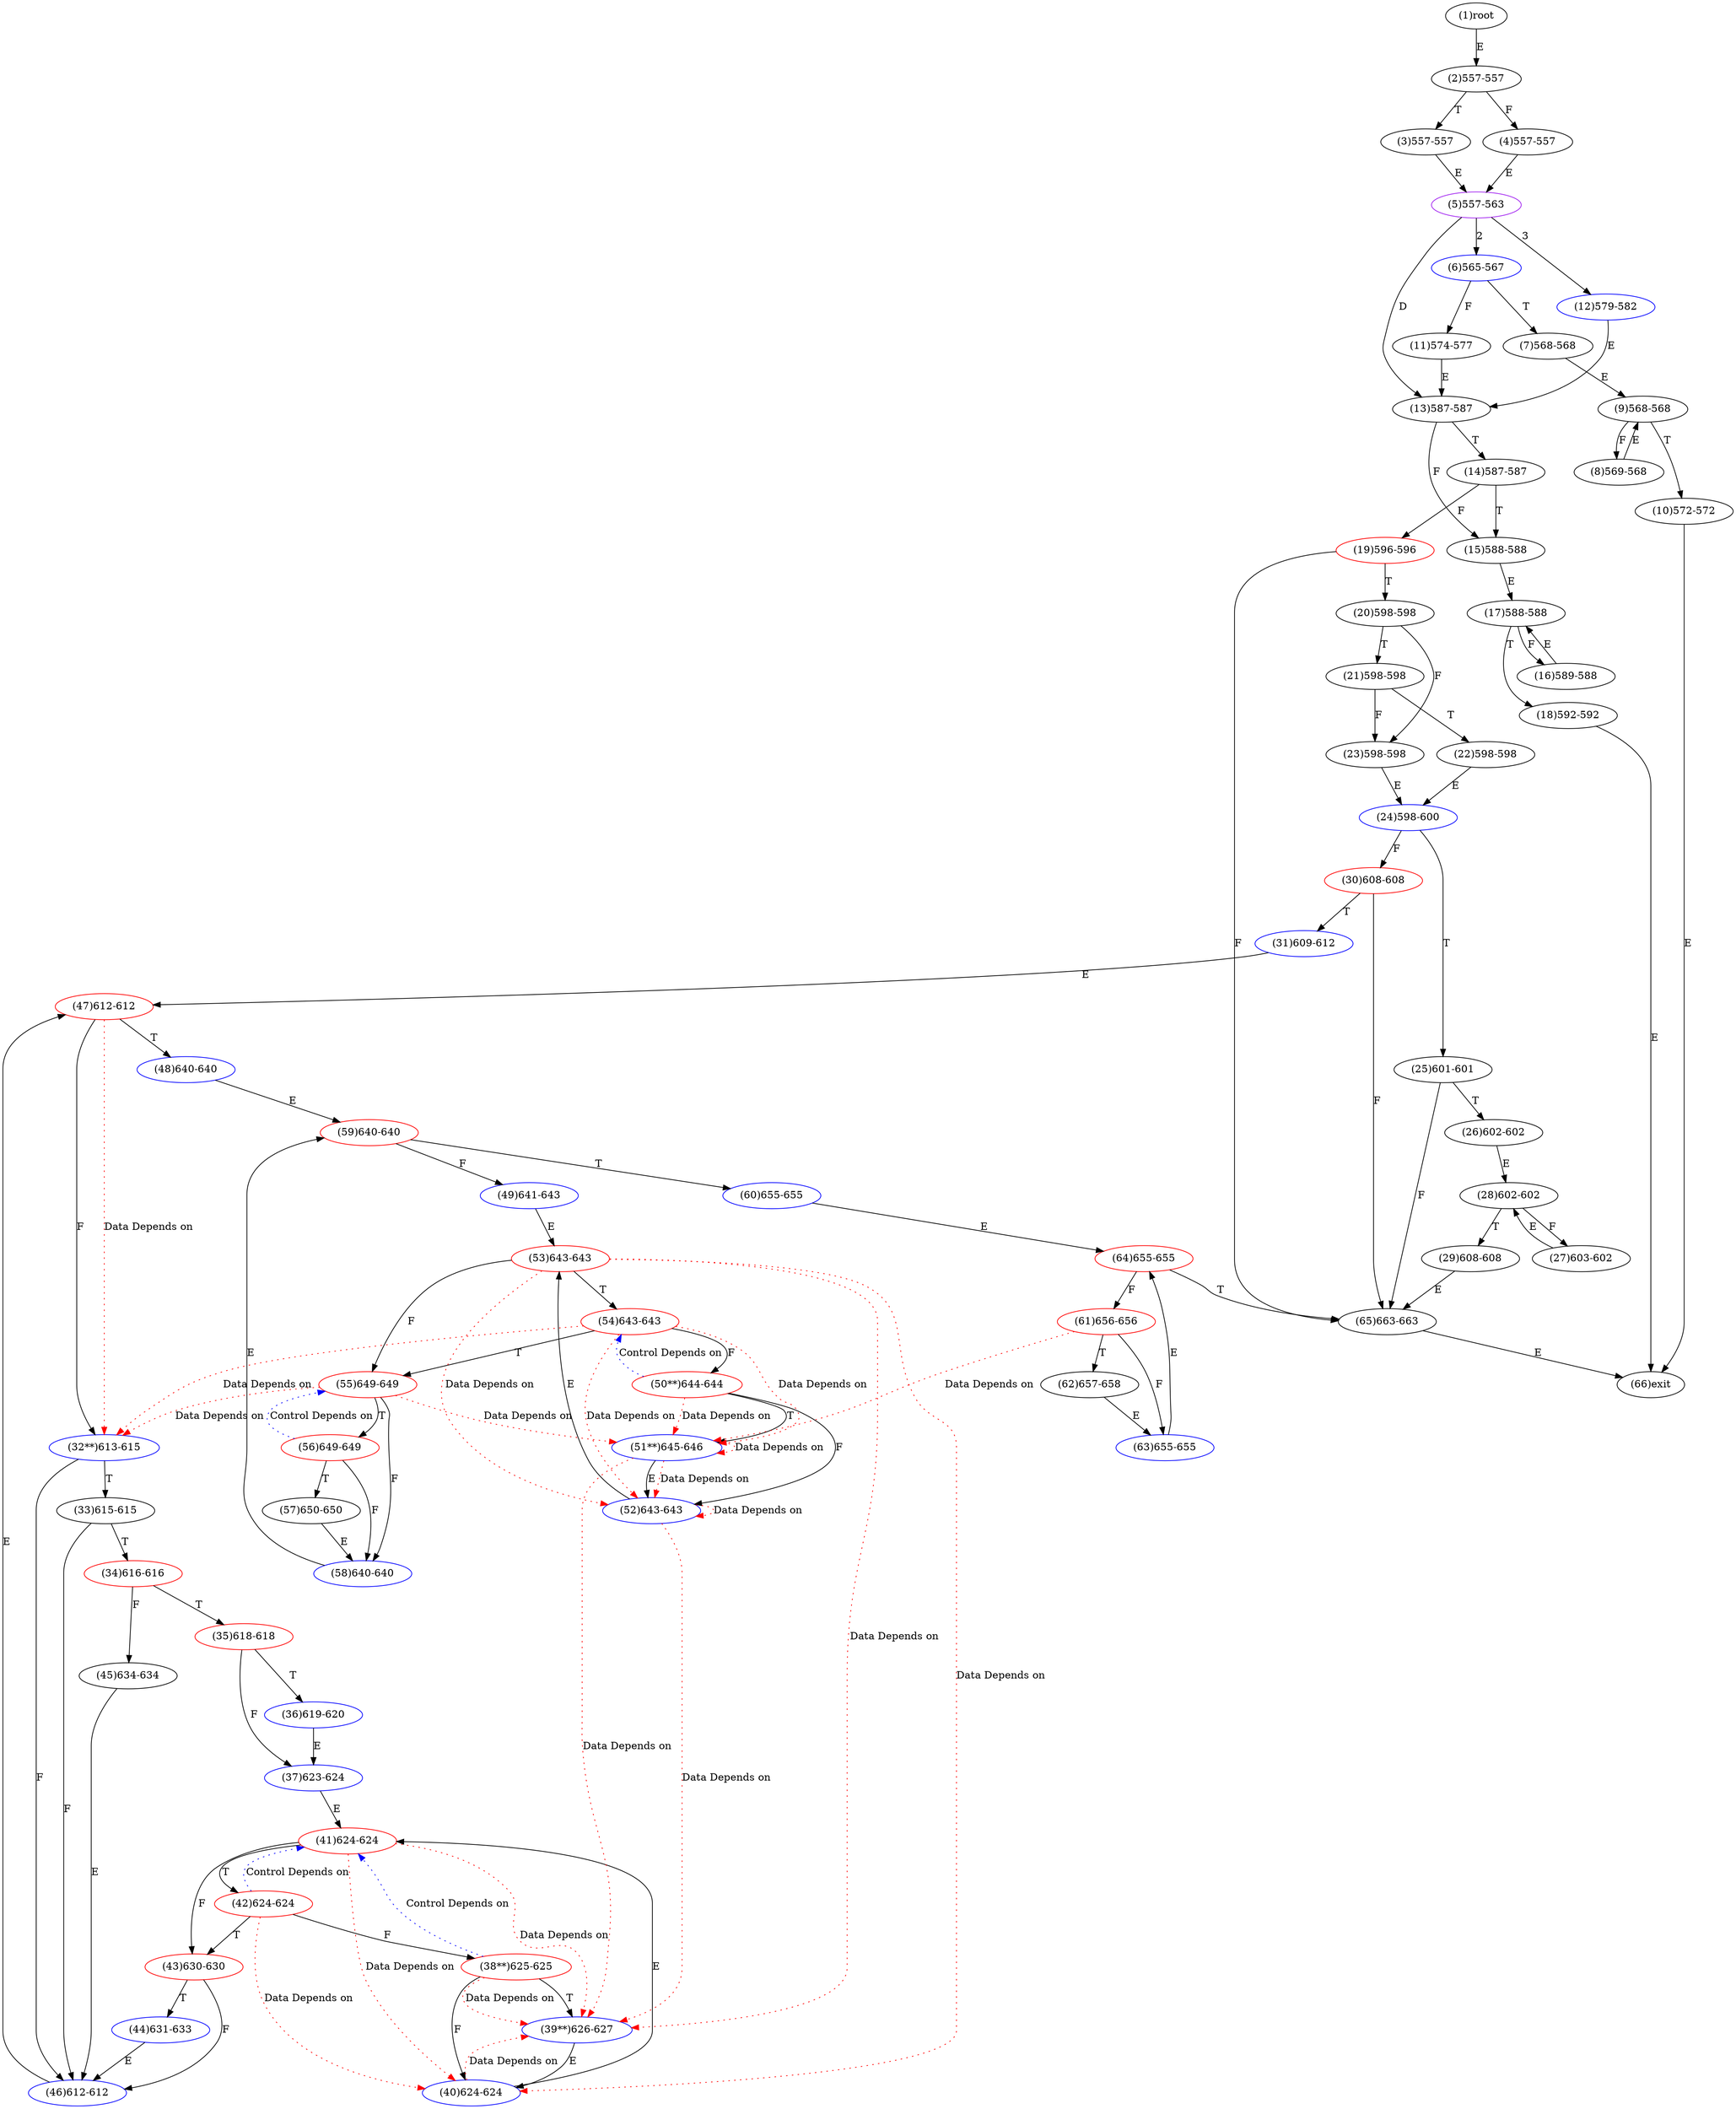 digraph "" { 
1[ label="(1)root"];
2[ label="(2)557-557"];
3[ label="(3)557-557"];
4[ label="(4)557-557"];
5[ label="(5)557-563",color=purple];
6[ label="(6)565-567",color=blue];
7[ label="(7)568-568"];
8[ label="(8)569-568"];
9[ label="(9)568-568"];
10[ label="(10)572-572"];
11[ label="(11)574-577"];
12[ label="(12)579-582",color=blue];
13[ label="(13)587-587"];
14[ label="(14)587-587"];
15[ label="(15)588-588"];
17[ label="(17)588-588"];
16[ label="(16)589-588"];
19[ label="(19)596-596",color=red];
18[ label="(18)592-592"];
21[ label="(21)598-598"];
20[ label="(20)598-598"];
23[ label="(23)598-598"];
22[ label="(22)598-598"];
25[ label="(25)601-601"];
24[ label="(24)598-600",color=blue];
27[ label="(27)603-602"];
26[ label="(26)602-602"];
29[ label="(29)608-608"];
28[ label="(28)602-602"];
31[ label="(31)609-612",color=blue];
30[ label="(30)608-608",color=red];
34[ label="(34)616-616",color=red];
35[ label="(35)618-618",color=red];
32[ label="(32**)613-615",color=blue];
33[ label="(33)615-615"];
38[ label="(38**)625-625",color=red];
39[ label="(39**)626-627",color=blue];
36[ label="(36)619-620",color=blue];
37[ label="(37)623-624",color=blue];
42[ label="(42)624-624",color=red];
43[ label="(43)630-630",color=red];
40[ label="(40)624-624",color=blue];
41[ label="(41)624-624",color=red];
46[ label="(46)612-612",color=blue];
47[ label="(47)612-612",color=red];
44[ label="(44)631-633",color=blue];
45[ label="(45)634-634"];
51[ label="(51**)645-646",color=blue];
50[ label="(50**)644-644",color=red];
49[ label="(49)641-643",color=blue];
48[ label="(48)640-640",color=blue];
55[ label="(55)649-649",color=red];
54[ label="(54)643-643",color=red];
53[ label="(53)643-643",color=red];
52[ label="(52)643-643",color=blue];
59[ label="(59)640-640",color=red];
58[ label="(58)640-640",color=blue];
57[ label="(57)650-650"];
56[ label="(56)649-649",color=red];
63[ label="(63)655-655",color=blue];
62[ label="(62)657-658"];
61[ label="(61)656-656",color=red];
60[ label="(60)655-655",color=blue];
64[ label="(64)655-655",color=red];
65[ label="(65)663-663"];
66[ label="(66)exit"];
1->2[ label="E"];
2->4[ label="F"];
2->3[ label="T"];
3->5[ label="E"];
4->5[ label="E"];
5->6[ label="2"];
5->12[ label="3"];
5->13[ label="D"];
6->11[ label="F"];
6->7[ label="T"];
7->9[ label="E"];
8->9[ label="E"];
9->8[ label="F"];
9->10[ label="T"];
10->66[ label="E"];
11->13[ label="E"];
12->13[ label="E"];
13->15[ label="F"];
13->14[ label="T"];
14->19[ label="F"];
14->15[ label="T"];
15->17[ label="E"];
16->17[ label="E"];
17->16[ label="F"];
17->18[ label="T"];
18->66[ label="E"];
19->65[ label="F"];
19->20[ label="T"];
20->23[ label="F"];
20->21[ label="T"];
21->23[ label="F"];
21->22[ label="T"];
22->24[ label="E"];
23->24[ label="E"];
24->30[ label="F"];
24->25[ label="T"];
25->65[ label="F"];
25->26[ label="T"];
26->28[ label="E"];
27->28[ label="E"];
28->27[ label="F"];
28->29[ label="T"];
29->65[ label="E"];
30->65[ label="F"];
30->31[ label="T"];
31->47[ label="E"];
32->46[ label="F"];
32->33[ label="T"];
33->46[ label="F"];
33->34[ label="T"];
34->45[ label="F"];
34->35[ label="T"];
35->37[ label="F"];
35->36[ label="T"];
36->37[ label="E"];
37->41[ label="E"];
38->40[ label="F"];
38->39[ label="T"];
39->40[ label="E"];
40->41[ label="E"];
41->43[ label="F"];
41->42[ label="T"];
42->38[ label="F"];
42->43[ label="T"];
43->46[ label="F"];
43->44[ label="T"];
44->46[ label="E"];
45->46[ label="E"];
46->47[ label="E"];
47->32[ label="F"];
47->48[ label="T"];
48->59[ label="E"];
49->53[ label="E"];
50->52[ label="F"];
50->51[ label="T"];
51->52[ label="E"];
52->53[ label="E"];
53->55[ label="F"];
53->54[ label="T"];
54->50[ label="F"];
54->55[ label="T"];
55->58[ label="F"];
55->56[ label="T"];
56->58[ label="F"];
56->57[ label="T"];
57->58[ label="E"];
58->59[ label="E"];
59->49[ label="F"];
59->60[ label="T"];
60->64[ label="E"];
61->63[ label="F"];
61->62[ label="T"];
62->63[ label="E"];
63->64[ label="E"];
64->61[ label="F"];
64->65[ label="T"];
65->66[ label="E"];
38->39[ color="red" label="Data Depends on" style = dotted ];
38->41[ color="blue" label="Control Depends on" style = dotted ];
42->40[ color="red" label="Data Depends on" style = dotted ];
42->41[ color="blue" label="Control Depends on" style = dotted ];
40->39[ color="red" label="Data Depends on" style = dotted ];
41->40[ color="red" label="Data Depends on" style = dotted ];
41->39[ color="red" label="Data Depends on" style = dotted ];
47->32[ color="red" label="Data Depends on" style = dotted ];
51->51[ color="red" label="Data Depends on" style = dotted ];
51->39[ color="red" label="Data Depends on" style = dotted ];
51->52[ color="red" label="Data Depends on" style = dotted ];
50->51[ color="red" label="Data Depends on" style = dotted ];
50->54[ color="blue" label="Control Depends on" style = dotted ];
55->51[ color="red" label="Data Depends on" style = dotted ];
55->32[ color="red" label="Data Depends on" style = dotted ];
54->52[ color="red" label="Data Depends on" style = dotted ];
54->51[ color="red" label="Data Depends on" style = dotted ];
54->32[ color="red" label="Data Depends on" style = dotted ];
53->52[ color="red" label="Data Depends on" style = dotted ];
53->39[ color="red" label="Data Depends on" style = dotted ];
53->40[ color="red" label="Data Depends on" style = dotted ];
52->52[ color="red" label="Data Depends on" style = dotted ];
52->39[ color="red" label="Data Depends on" style = dotted ];
56->55[ color="blue" label="Control Depends on" style = dotted ];
61->51[ color="red" label="Data Depends on" style = dotted ];
}